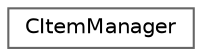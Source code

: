 digraph "Graphical Class Hierarchy"
{
 // LATEX_PDF_SIZE
  bgcolor="transparent";
  edge [fontname=Helvetica,fontsize=10,labelfontname=Helvetica,labelfontsize=10];
  node [fontname=Helvetica,fontsize=10,shape=box,height=0.2,width=0.4];
  rankdir="LR";
  Node0 [id="Node000000",label="CItemManager",height=0.2,width=0.4,color="grey40", fillcolor="white", style="filled",URL="$class_c_item_manager.html",tooltip=" "];
}

